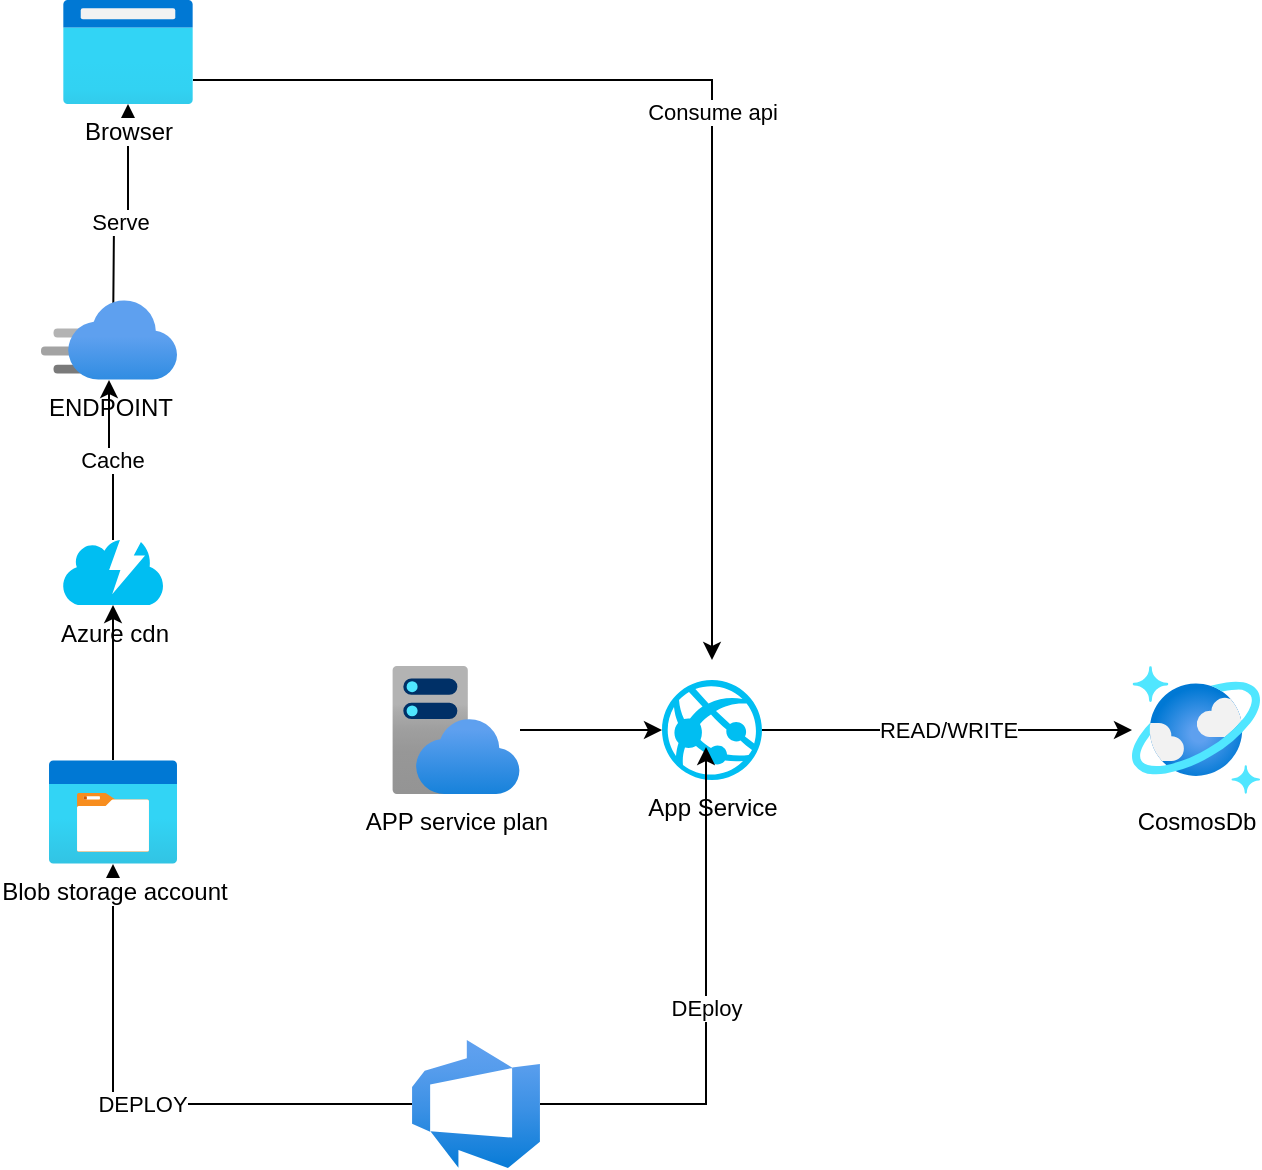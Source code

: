 <mxfile>
    <diagram id="EC8pDAK10gm3WZgCPdfh" name="Page-1">
        <mxGraphModel dx="1118" dy="777" grid="1" gridSize="10" guides="1" tooltips="1" connect="1" arrows="1" fold="1" page="1" pageScale="1" pageWidth="850" pageHeight="1100" math="0" shadow="0">
            <root>
                <mxCell id="0"/>
                <mxCell id="1" parent="0"/>
                <mxCell id="23" value="READ/WRITE" style="edgeStyle=orthogonalEdgeStyle;rounded=0;orthogonalLoop=1;jettySize=auto;html=1;" parent="1" source="2" target="11" edge="1">
                    <mxGeometry relative="1" as="geometry"/>
                </mxCell>
                <mxCell id="2" value="App Service" style="verticalLabelPosition=bottom;html=1;verticalAlign=top;align=center;strokeColor=none;fillColor=#00BEF2;shape=mxgraph.azure.azure_website;pointerEvents=1;" parent="1" vertex="1">
                    <mxGeometry x="425" y="620" width="50" height="50" as="geometry"/>
                </mxCell>
                <mxCell id="14" value="Serve" style="edgeStyle=orthogonalEdgeStyle;rounded=0;orthogonalLoop=1;jettySize=auto;html=1;" parent="1" target="13" edge="1">
                    <mxGeometry relative="1" as="geometry">
                        <mxPoint x="150.5" y="450" as="sourcePoint"/>
                    </mxGeometry>
                </mxCell>
                <mxCell id="22" style="edgeStyle=orthogonalEdgeStyle;rounded=0;orthogonalLoop=1;jettySize=auto;html=1;entryX=0;entryY=0.5;entryDx=0;entryDy=0;entryPerimeter=0;" parent="1" source="7" target="2" edge="1">
                    <mxGeometry relative="1" as="geometry"/>
                </mxCell>
                <mxCell id="7" value="APP service plan" style="aspect=fixed;html=1;points=[];align=center;image;fontSize=12;image=img/lib/azure2/app_services/App_Service_Plans.svg;" parent="1" vertex="1">
                    <mxGeometry x="290" y="613" width="64" height="64" as="geometry"/>
                </mxCell>
                <mxCell id="8" value="ENDPOINT" style="aspect=fixed;html=1;points=[];align=center;image;fontSize=12;image=img/lib/azure2/app_services/CDN_Profiles.svg;" parent="1" vertex="1">
                    <mxGeometry x="114.5" y="430" width="68" height="40" as="geometry"/>
                </mxCell>
                <mxCell id="19" value="DEPLOY" style="edgeStyle=orthogonalEdgeStyle;rounded=0;orthogonalLoop=1;jettySize=auto;html=1;" parent="1" source="9" target="10" edge="1">
                    <mxGeometry relative="1" as="geometry"/>
                </mxCell>
                <mxCell id="21" value="DEploy" style="edgeStyle=orthogonalEdgeStyle;rounded=0;orthogonalLoop=1;jettySize=auto;html=1;entryX=0.44;entryY=0.67;entryDx=0;entryDy=0;entryPerimeter=0;" parent="1" source="9" target="2" edge="1">
                    <mxGeometry relative="1" as="geometry"/>
                </mxCell>
                <mxCell id="9" value="" style="aspect=fixed;html=1;points=[];align=center;image;fontSize=12;image=img/lib/azure2/devops/Azure_DevOps.svg;" parent="1" vertex="1">
                    <mxGeometry x="300" y="800" width="64" height="64" as="geometry"/>
                </mxCell>
                <mxCell id="18" style="edgeStyle=orthogonalEdgeStyle;rounded=0;orthogonalLoop=1;jettySize=auto;html=1;entryX=0.5;entryY=1;entryDx=0;entryDy=0;entryPerimeter=0;" parent="1" source="10" target="15" edge="1">
                    <mxGeometry relative="1" as="geometry"/>
                </mxCell>
                <mxCell id="10" value="Blob storage account" style="aspect=fixed;html=1;points=[];align=center;image;fontSize=12;image=img/lib/azure2/general/Storage_Container.svg;" parent="1" vertex="1">
                    <mxGeometry x="118.5" y="660" width="64" height="52" as="geometry"/>
                </mxCell>
                <mxCell id="11" value="CosmosDb" style="aspect=fixed;html=1;points=[];align=center;image;fontSize=12;image=img/lib/azure2/databases/Azure_Cosmos_DB.svg;" parent="1" vertex="1">
                    <mxGeometry x="660" y="613" width="64" height="64" as="geometry"/>
                </mxCell>
                <mxCell id="24" value="Consume api" style="edgeStyle=orthogonalEdgeStyle;rounded=0;orthogonalLoop=1;jettySize=auto;html=1;" parent="1" source="13" edge="1">
                    <mxGeometry relative="1" as="geometry">
                        <mxPoint x="450" y="610" as="targetPoint"/>
                        <Array as="points">
                            <mxPoint x="450" y="320"/>
                        </Array>
                    </mxGeometry>
                </mxCell>
                <mxCell id="13" value="Browser" style="aspect=fixed;html=1;points=[];align=center;image;fontSize=12;image=img/lib/azure2/general/Browser.svg;" parent="1" vertex="1">
                    <mxGeometry x="125.5" y="280" width="65" height="52" as="geometry"/>
                </mxCell>
                <mxCell id="17" value="Cache" style="edgeStyle=orthogonalEdgeStyle;rounded=0;orthogonalLoop=1;jettySize=auto;html=1;" parent="1" source="15" target="8" edge="1">
                    <mxGeometry relative="1" as="geometry"/>
                </mxCell>
                <mxCell id="15" value="Azure cdn" style="verticalLabelPosition=bottom;html=1;verticalAlign=top;align=center;strokeColor=none;fillColor=#00BEF2;shape=mxgraph.azure.content_delivery_network;" parent="1" vertex="1">
                    <mxGeometry x="125.5" y="550" width="50" height="32.5" as="geometry"/>
                </mxCell>
            </root>
        </mxGraphModel>
    </diagram>
</mxfile>
